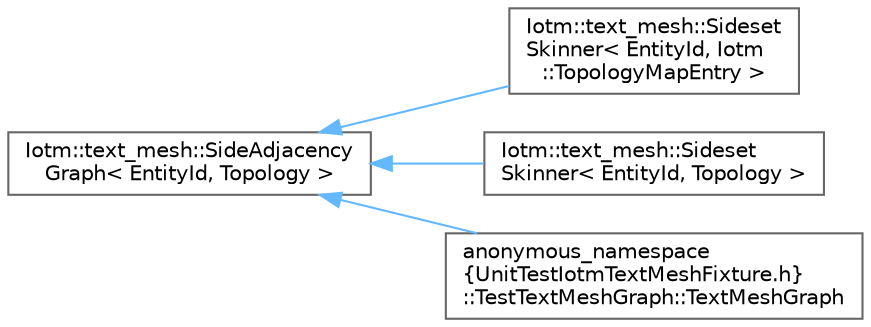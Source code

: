 digraph "Graphical Class Hierarchy"
{
 // INTERACTIVE_SVG=YES
 // LATEX_PDF_SIZE
  bgcolor="transparent";
  edge [fontname=Helvetica,fontsize=10,labelfontname=Helvetica,labelfontsize=10];
  node [fontname=Helvetica,fontsize=10,shape=box,height=0.2,width=0.4];
  rankdir="LR";
  Node0 [id="Node000000",label="Iotm::text_mesh::SideAdjacency\lGraph\< EntityId, Topology \>",height=0.2,width=0.4,color="grey40", fillcolor="white", style="filled",URL="$classIotm_1_1text__mesh_1_1SideAdjacencyGraph.html",tooltip=" "];
  Node0 -> Node1 [id="edge293_Node000000_Node000001",dir="back",color="steelblue1",style="solid",tooltip=" "];
  Node1 [id="Node000001",label="Iotm::text_mesh::Sideset\lSkinner\< EntityId, Iotm\l::TopologyMapEntry \>",height=0.2,width=0.4,color="grey40", fillcolor="white", style="filled",URL="$classIotm_1_1text__mesh_1_1SidesetSkinner.html",tooltip=" "];
  Node0 -> Node2 [id="edge294_Node000000_Node000002",dir="back",color="steelblue1",style="solid",tooltip=" "];
  Node2 [id="Node000002",label="Iotm::text_mesh::Sideset\lSkinner\< EntityId, Topology \>",height=0.2,width=0.4,color="grey40", fillcolor="white", style="filled",URL="$classIotm_1_1text__mesh_1_1SidesetSkinner.html",tooltip=" "];
  Node0 -> Node3 [id="edge295_Node000000_Node000003",dir="back",color="steelblue1",style="solid",tooltip=" "];
  Node3 [id="Node000003",label="anonymous_namespace\l\{UnitTestIotmTextMeshFixture.h\}\l::TestTextMeshGraph::TextMeshGraph",height=0.2,width=0.4,color="grey40", fillcolor="white", style="filled",URL="$classanonymous__namespace_02UnitTestIotmTextMeshFixture_8h_03_1_1TestTextMeshGraph_1_1TextMeshGraph.html",tooltip=" "];
}
